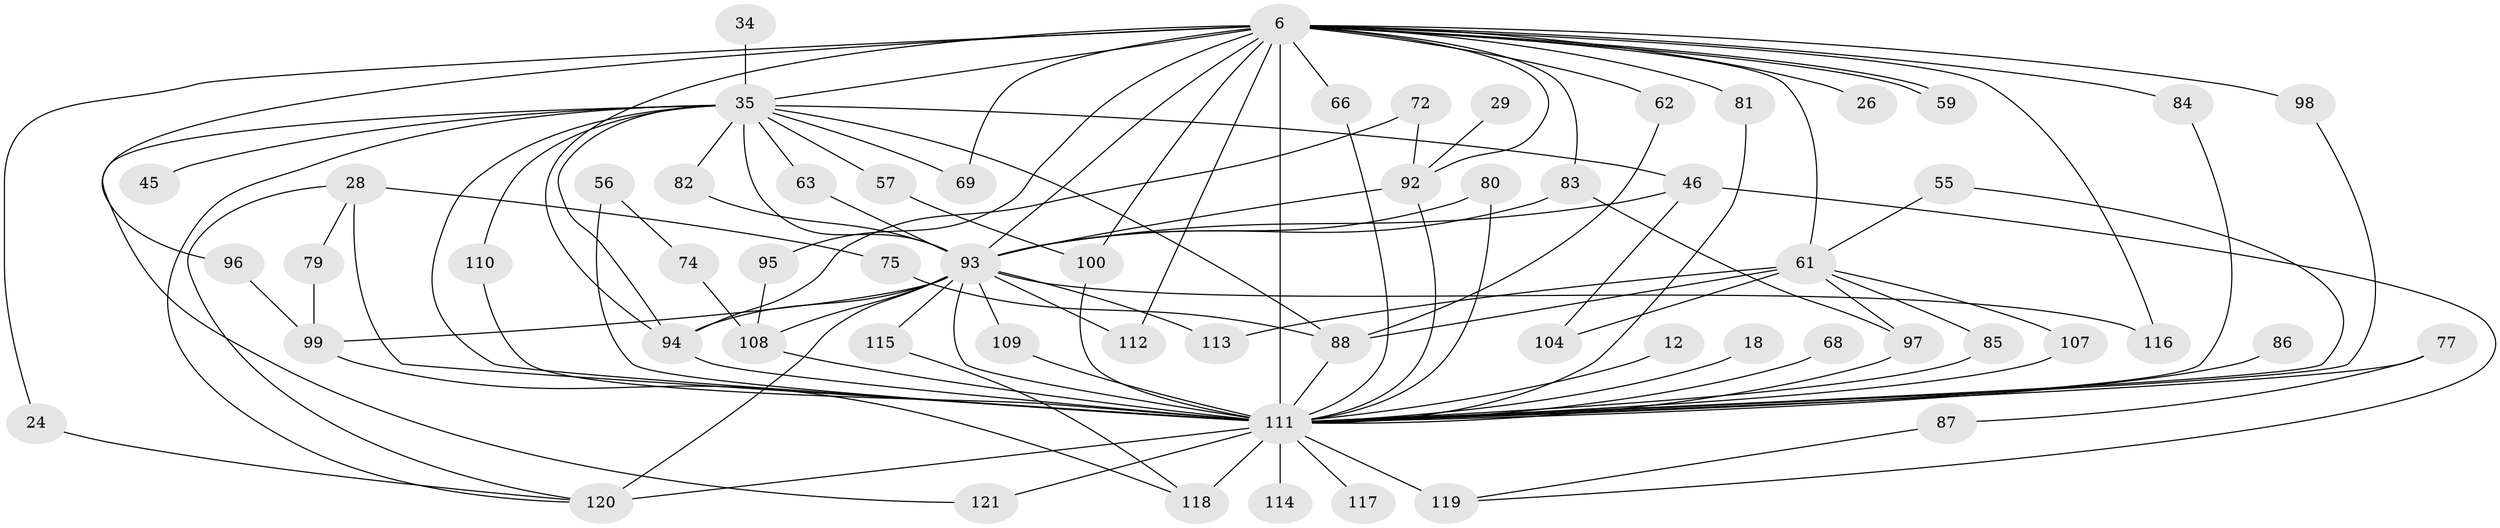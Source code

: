 // original degree distribution, {18: 0.008264462809917356, 22: 0.03305785123966942, 29: 0.008264462809917356, 25: 0.01652892561983471, 19: 0.008264462809917356, 20: 0.008264462809917356, 7: 0.03305785123966942, 2: 0.5537190082644629, 6: 0.024793388429752067, 3: 0.19834710743801653, 4: 0.05785123966942149, 5: 0.049586776859504134}
// Generated by graph-tools (version 1.1) at 2025/45/03/09/25 04:45:31]
// undirected, 60 vertices, 110 edges
graph export_dot {
graph [start="1"]
  node [color=gray90,style=filled];
  6 [super="+4"];
  12;
  18;
  24;
  26;
  28;
  29;
  34;
  35 [super="+19+8"];
  45;
  46 [super="+42+20"];
  55;
  56;
  57;
  59;
  61 [super="+31+53"];
  62;
  63;
  66;
  68;
  69;
  72;
  74;
  75;
  77;
  79;
  80 [super="+38"];
  81;
  82;
  83 [super="+54+30"];
  84;
  85;
  86;
  87;
  88 [super="+50"];
  92 [super="+65"];
  93 [super="+15+91+7"];
  94 [super="+70+89"];
  95;
  96;
  97 [super="+58+21+78"];
  98;
  99 [super="+73"];
  100 [super="+22"];
  104;
  107;
  108 [super="+67+49+106"];
  109;
  110;
  111 [super="+105+101+71"];
  112;
  113;
  114;
  115;
  116;
  117;
  118 [super="+90"];
  119 [super="+102+52"];
  120 [super="+60+39"];
  121;
  6 -- 24;
  6 -- 26 [weight=2];
  6 -- 59;
  6 -- 59;
  6 -- 61 [weight=3];
  6 -- 62;
  6 -- 69;
  6 -- 81;
  6 -- 100 [weight=2];
  6 -- 112;
  6 -- 66;
  6 -- 84;
  6 -- 95;
  6 -- 96;
  6 -- 35 [weight=5];
  6 -- 98;
  6 -- 111 [weight=12];
  6 -- 116;
  6 -- 83;
  6 -- 93 [weight=4];
  6 -- 94 [weight=3];
  6 -- 92 [weight=3];
  12 -- 111;
  18 -- 111;
  24 -- 120;
  28 -- 75;
  28 -- 79;
  28 -- 120;
  28 -- 111 [weight=2];
  29 -- 92 [weight=2];
  34 -- 35 [weight=2];
  35 -- 121;
  35 -- 69;
  35 -- 82;
  35 -- 88;
  35 -- 93 [weight=6];
  35 -- 45;
  35 -- 46 [weight=3];
  35 -- 110;
  35 -- 57;
  35 -- 63;
  35 -- 94;
  35 -- 111 [weight=10];
  35 -- 120 [weight=2];
  46 -- 119;
  46 -- 104;
  46 -- 93;
  55 -- 61;
  55 -- 111;
  56 -- 74;
  56 -- 111 [weight=2];
  57 -- 100;
  61 -- 113;
  61 -- 104;
  61 -- 88;
  61 -- 85;
  61 -- 107;
  61 -- 97;
  62 -- 88;
  63 -- 93;
  66 -- 111;
  68 -- 111 [weight=2];
  72 -- 94;
  72 -- 92;
  74 -- 108;
  75 -- 88;
  77 -- 87;
  77 -- 111 [weight=2];
  79 -- 99;
  80 -- 93;
  80 -- 111 [weight=3];
  81 -- 111;
  82 -- 93;
  83 -- 93 [weight=2];
  83 -- 97;
  84 -- 111;
  85 -- 111;
  86 -- 111 [weight=2];
  87 -- 119;
  88 -- 111 [weight=3];
  92 -- 111 [weight=3];
  92 -- 93;
  93 -- 111 [weight=11];
  93 -- 108 [weight=6];
  93 -- 99 [weight=2];
  93 -- 109;
  93 -- 112;
  93 -- 113;
  93 -- 115 [weight=2];
  93 -- 116;
  93 -- 120 [weight=2];
  93 -- 94;
  94 -- 111 [weight=3];
  95 -- 108;
  96 -- 99;
  97 -- 111 [weight=5];
  98 -- 111;
  99 -- 118;
  100 -- 111;
  107 -- 111;
  108 -- 111 [weight=2];
  109 -- 111;
  110 -- 111;
  111 -- 114 [weight=2];
  111 -- 118 [weight=3];
  111 -- 119 [weight=3];
  111 -- 117;
  111 -- 120 [weight=2];
  111 -- 121;
  115 -- 118;
}
